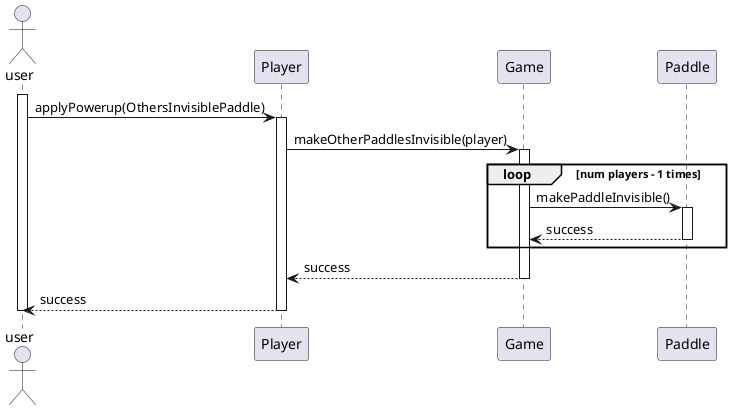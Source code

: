 @startuml
actor user
'expand paddle
participant Player as P
participant Game as G
participant Paddle as pad

activate user
user -> P: applyPowerup(OthersInvisiblePaddle)
activate P
P -> G: makeOtherPaddlesInvisible(player)
activate G
loop num players - 1 times
G -> pad: makePaddleInvisible()
activate pad
pad --> G: success
deactivate pad
end
G --> P: success
deactivate G
P --> user: success
deactivate P
        
deactivate user
@enduml
